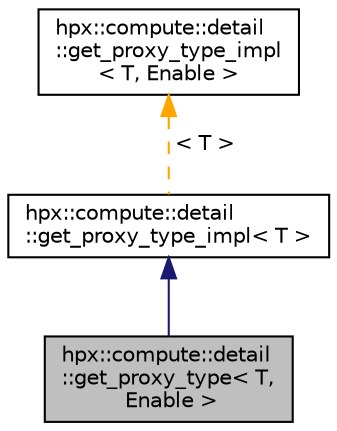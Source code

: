 digraph "hpx::compute::detail::get_proxy_type&lt; T, Enable &gt;"
{
  edge [fontname="Helvetica",fontsize="10",labelfontname="Helvetica",labelfontsize="10"];
  node [fontname="Helvetica",fontsize="10",shape=record];
  Node3 [label="hpx::compute::detail\l::get_proxy_type\< T,\l Enable \>",height=0.2,width=0.4,color="black", fillcolor="grey75", style="filled", fontcolor="black"];
  Node4 -> Node3 [dir="back",color="midnightblue",fontsize="10",style="solid",fontname="Helvetica"];
  Node4 [label="hpx::compute::detail\l::get_proxy_type_impl\< T \>",height=0.2,width=0.4,color="black", fillcolor="white", style="filled",URL="$dd/d85/structhpx_1_1compute_1_1detail_1_1get__proxy__type__impl.html"];
  Node5 -> Node4 [dir="back",color="orange",fontsize="10",style="dashed",label=" \< T \>" ,fontname="Helvetica"];
  Node5 [label="hpx::compute::detail\l::get_proxy_type_impl\l\< T, Enable \>",height=0.2,width=0.4,color="black", fillcolor="white", style="filled",URL="$dd/d85/structhpx_1_1compute_1_1detail_1_1get__proxy__type__impl.html"];
}

